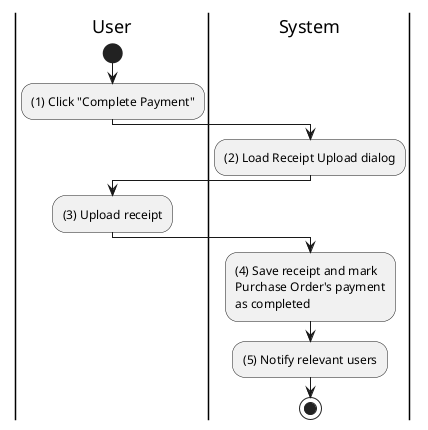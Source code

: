 @startuml purchase-order-complete-payment
|u|User
|s|System

|u|
start
:(1) Click "Complete Payment";

|s|
:(2) Load Receipt Upload dialog;

|u|
:(3) Upload receipt;

|s|
:(4) Save receipt and mark\nPurchase Order's payment\nas completed;
:(5) Notify relevant users;
stop
@enduml